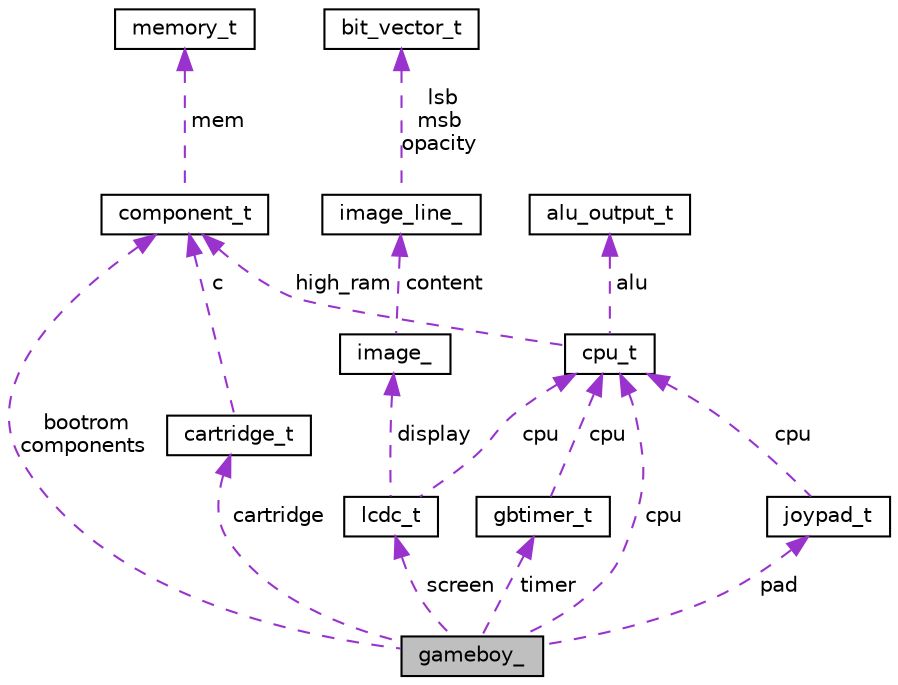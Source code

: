 digraph "gameboy_"
{
  edge [fontname="Helvetica",fontsize="10",labelfontname="Helvetica",labelfontsize="10"];
  node [fontname="Helvetica",fontsize="10",shape=record];
  Node1 [label="gameboy_",height=0.2,width=0.4,color="black", fillcolor="grey75", style="filled", fontcolor="black"];
  Node2 -> Node1 [dir="back",color="darkorchid3",fontsize="10",style="dashed",label=" pad" ,fontname="Helvetica"];
  Node2 [label="joypad_t",height=0.2,width=0.4,color="black", fillcolor="white", style="filled",URL="$structjoypad__t.html",tooltip="joypad type "];
  Node3 -> Node2 [dir="back",color="darkorchid3",fontsize="10",style="dashed",label=" cpu" ,fontname="Helvetica"];
  Node3 [label="cpu_t",height=0.2,width=0.4,color="black", fillcolor="white", style="filled",URL="$structcpu__t.html",tooltip="Type to represent CPU. "];
  Node4 -> Node3 [dir="back",color="darkorchid3",fontsize="10",style="dashed",label=" high_ram" ,fontname="Helvetica"];
  Node4 [label="component_t",height=0.2,width=0.4,color="black", fillcolor="white", style="filled",URL="$structcomponent__t.html",tooltip="Component data structure. Holds a pointer to its memory and start/end addresses. "];
  Node5 -> Node4 [dir="back",color="darkorchid3",fontsize="10",style="dashed",label=" mem" ,fontname="Helvetica"];
  Node5 [label="memory_t",height=0.2,width=0.4,color="black", fillcolor="white", style="filled",URL="$structmemory__t.html",tooltip="Structure for memory, Holds a pointer to the memory, its size and if it is writable. "];
  Node6 -> Node3 [dir="back",color="darkorchid3",fontsize="10",style="dashed",label=" alu" ,fontname="Helvetica"];
  Node6 [label="alu_output_t",height=0.2,width=0.4,color="black", fillcolor="white", style="filled",URL="$structalu__output__t.html",tooltip="type alu_output_t holds a structure with a 16bit value field (usualy using only the 8 lsb)..."];
  Node4 -> Node1 [dir="back",color="darkorchid3",fontsize="10",style="dashed",label=" bootrom\ncomponents" ,fontname="Helvetica"];
  Node7 -> Node1 [dir="back",color="darkorchid3",fontsize="10",style="dashed",label=" timer" ,fontname="Helvetica"];
  Node7 [label="gbtimer_t",height=0.2,width=0.4,color="black", fillcolor="white", style="filled",URL="$structgbtimer__t.html",tooltip="Timer type. "];
  Node3 -> Node7 [dir="back",color="darkorchid3",fontsize="10",style="dashed",label=" cpu" ,fontname="Helvetica"];
  Node3 -> Node1 [dir="back",color="darkorchid3",fontsize="10",style="dashed",label=" cpu" ,fontname="Helvetica"];
  Node8 -> Node1 [dir="back",color="darkorchid3",fontsize="10",style="dashed",label=" cartridge" ,fontname="Helvetica"];
  Node8 [label="cartridge_t",height=0.2,width=0.4,color="black", fillcolor="white", style="filled",URL="$structcartridge__t.html",tooltip="Cartridge type. "];
  Node4 -> Node8 [dir="back",color="darkorchid3",fontsize="10",style="dashed",label=" c" ,fontname="Helvetica"];
  Node9 -> Node1 [dir="back",color="darkorchid3",fontsize="10",style="dashed",label=" screen" ,fontname="Helvetica"];
  Node9 [label="lcdc_t",height=0.2,width=0.4,color="black", fillcolor="white", style="filled",URL="$structlcdc__t.html",tooltip="lcdc type "];
  Node10 -> Node9 [dir="back",color="darkorchid3",fontsize="10",style="dashed",label=" display" ,fontname="Helvetica"];
  Node10 [label="image_",height=0.2,width=0.4,color="black", fillcolor="white", style="filled",URL="$structimage__.html",tooltip="Type to represent images. "];
  Node11 -> Node10 [dir="back",color="darkorchid3",fontsize="10",style="dashed",label=" content" ,fontname="Helvetica"];
  Node11 [label="image_line_",height=0.2,width=0.4,color="black", fillcolor="white", style="filled",URL="$structimage__line__.html",tooltip="Type to represent image lines. "];
  Node12 -> Node11 [dir="back",color="darkorchid3",fontsize="10",style="dashed",label=" lsb\nmsb\nopacity" ,fontname="Helvetica"];
  Node12 [label="bit_vector_t",height=0.2,width=0.4,color="black", fillcolor="white", style="filled",URL="$structbit__vector__t.html",tooltip="Type to represent image lines. "];
  Node3 -> Node9 [dir="back",color="darkorchid3",fontsize="10",style="dashed",label=" cpu" ,fontname="Helvetica"];
}
